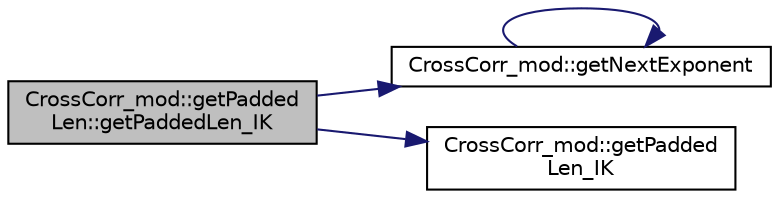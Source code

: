 digraph "CrossCorr_mod::getPaddedLen::getPaddedLen_IK"
{
 // LATEX_PDF_SIZE
  edge [fontname="Helvetica",fontsize="10",labelfontname="Helvetica",labelfontsize="10"];
  node [fontname="Helvetica",fontsize="10",shape=record];
  rankdir="LR";
  Node1 [label="CrossCorr_mod::getPadded\lLen::getPaddedLen_IK",height=0.2,width=0.4,color="black", fillcolor="grey75", style="filled", fontcolor="black",tooltip="Return the smallest length of a vector that is a power of base and at least base**2 times larger than..."];
  Node1 -> Node2 [color="midnightblue",fontsize="10",style="solid",fontname="Helvetica"];
  Node2 [label="CrossCorr_mod::getNextExponent",height=0.2,width=0.4,color="black", fillcolor="white", style="filled",URL="$namespaceCrossCorr__mod.html#a5efc596527b4e5d4df3e06d9bbc32178",tooltip="Return the exponent that yields the smallest real number larger than or equal to the input number abs..."];
  Node2 -> Node2 [color="midnightblue",fontsize="10",style="solid",fontname="Helvetica"];
  Node1 -> Node3 [color="midnightblue",fontsize="10",style="solid",fontname="Helvetica"];
  Node3 [label="CrossCorr_mod::getPadded\lLen_IK",height=0.2,width=0.4,color="black", fillcolor="white", style="filled",URL="$namespaceCrossCorr__mod.html#a7f5ac9ec7a73a17e584b3e797e1a49e2",tooltip="Return the smallest length of a vector that is a power of base and at least base**2 times larger than..."];
}
